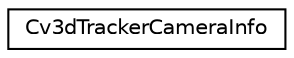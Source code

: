 digraph "Graphical Class Hierarchy"
{
 // LATEX_PDF_SIZE
  edge [fontname="Helvetica",fontsize="10",labelfontname="Helvetica",labelfontsize="10"];
  node [fontname="Helvetica",fontsize="10",shape=record];
  rankdir="LR";
  Node0 [label="Cv3dTrackerCameraInfo",height=0.2,width=0.4,color="black", fillcolor="white", style="filled",URL="$struct_cv3d_tracker_camera_info.html",tooltip=" "];
}

